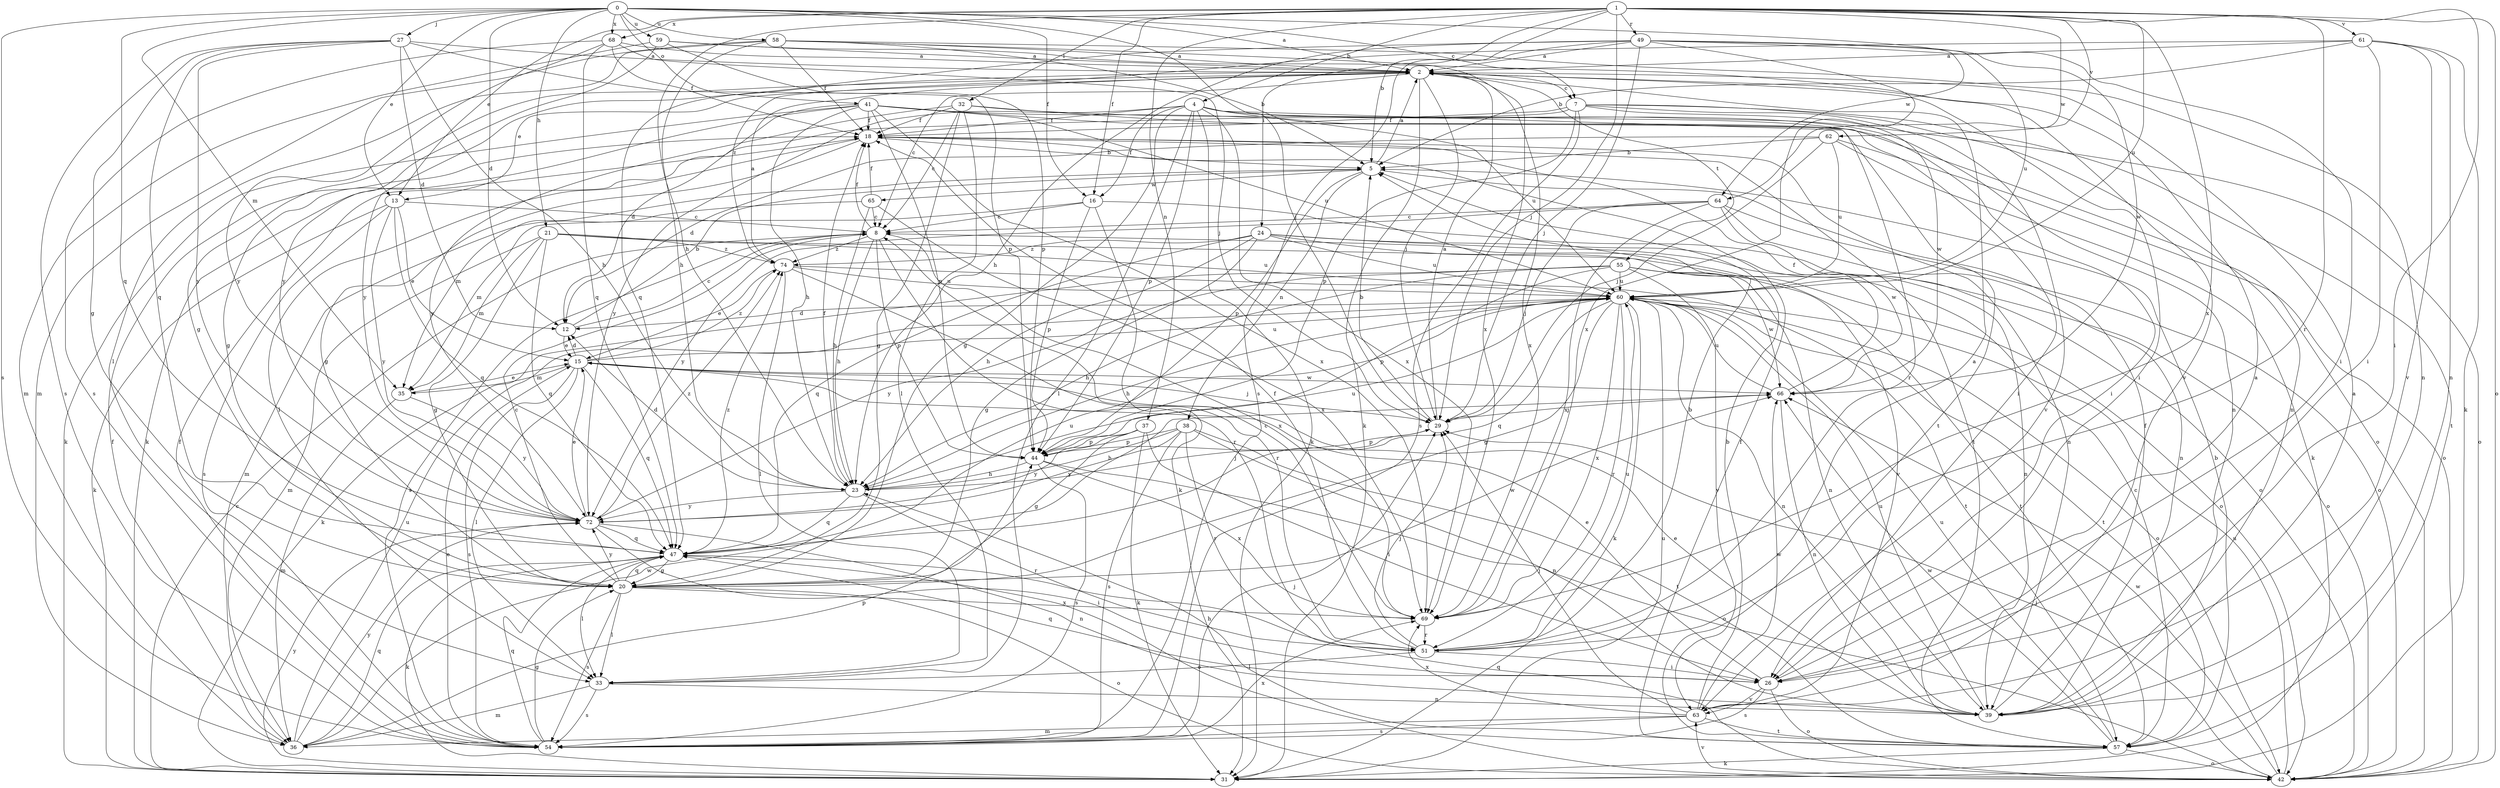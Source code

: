 strict digraph  {
0;
1;
2;
4;
5;
7;
8;
12;
13;
15;
16;
18;
20;
21;
23;
24;
26;
27;
29;
31;
32;
33;
35;
36;
37;
38;
39;
41;
42;
44;
47;
49;
51;
54;
55;
57;
58;
59;
60;
61;
62;
63;
64;
65;
66;
68;
69;
72;
74;
0 -> 2  [label=a];
0 -> 7  [label=c];
0 -> 12  [label=d];
0 -> 13  [label=e];
0 -> 16  [label=f];
0 -> 21  [label=h];
0 -> 27  [label=j];
0 -> 29  [label=j];
0 -> 35  [label=m];
0 -> 41  [label=o];
0 -> 47  [label=q];
0 -> 54  [label=s];
0 -> 58  [label=u];
0 -> 59  [label=u];
0 -> 64  [label=w];
0 -> 68  [label=x];
1 -> 4  [label=b];
1 -> 5  [label=b];
1 -> 13  [label=e];
1 -> 16  [label=f];
1 -> 23  [label=h];
1 -> 24  [label=i];
1 -> 26  [label=i];
1 -> 29  [label=j];
1 -> 32  [label=l];
1 -> 37  [label=n];
1 -> 42  [label=o];
1 -> 49  [label=r];
1 -> 51  [label=r];
1 -> 60  [label=u];
1 -> 61  [label=v];
1 -> 62  [label=v];
1 -> 64  [label=w];
1 -> 68  [label=x];
1 -> 69  [label=x];
2 -> 7  [label=c];
2 -> 8  [label=c];
2 -> 13  [label=e];
2 -> 20  [label=g];
2 -> 26  [label=i];
2 -> 29  [label=j];
2 -> 31  [label=k];
2 -> 55  [label=t];
2 -> 69  [label=x];
2 -> 72  [label=y];
4 -> 16  [label=f];
4 -> 18  [label=f];
4 -> 20  [label=g];
4 -> 26  [label=i];
4 -> 31  [label=k];
4 -> 33  [label=l];
4 -> 42  [label=o];
4 -> 44  [label=p];
4 -> 51  [label=r];
4 -> 60  [label=u];
4 -> 69  [label=x];
4 -> 72  [label=y];
5 -> 2  [label=a];
5 -> 35  [label=m];
5 -> 38  [label=n];
5 -> 39  [label=n];
5 -> 44  [label=p];
5 -> 65  [label=w];
7 -> 18  [label=f];
7 -> 31  [label=k];
7 -> 39  [label=n];
7 -> 44  [label=p];
7 -> 54  [label=s];
7 -> 57  [label=t];
7 -> 63  [label=v];
7 -> 66  [label=w];
8 -> 18  [label=f];
8 -> 23  [label=h];
8 -> 44  [label=p];
8 -> 51  [label=r];
8 -> 54  [label=s];
8 -> 69  [label=x];
8 -> 74  [label=z];
12 -> 5  [label=b];
12 -> 8  [label=c];
12 -> 15  [label=e];
13 -> 8  [label=c];
13 -> 15  [label=e];
13 -> 31  [label=k];
13 -> 47  [label=q];
13 -> 54  [label=s];
13 -> 72  [label=y];
15 -> 12  [label=d];
15 -> 29  [label=j];
15 -> 33  [label=l];
15 -> 35  [label=m];
15 -> 47  [label=q];
15 -> 54  [label=s];
15 -> 60  [label=u];
15 -> 66  [label=w];
15 -> 74  [label=z];
16 -> 8  [label=c];
16 -> 31  [label=k];
16 -> 35  [label=m];
16 -> 42  [label=o];
16 -> 44  [label=p];
18 -> 5  [label=b];
18 -> 20  [label=g];
18 -> 33  [label=l];
18 -> 57  [label=t];
20 -> 8  [label=c];
20 -> 33  [label=l];
20 -> 42  [label=o];
20 -> 47  [label=q];
20 -> 54  [label=s];
20 -> 66  [label=w];
20 -> 69  [label=x];
20 -> 72  [label=y];
21 -> 20  [label=g];
21 -> 35  [label=m];
21 -> 36  [label=m];
21 -> 42  [label=o];
21 -> 47  [label=q];
21 -> 60  [label=u];
21 -> 74  [label=z];
23 -> 12  [label=d];
23 -> 18  [label=f];
23 -> 29  [label=j];
23 -> 47  [label=q];
23 -> 51  [label=r];
23 -> 60  [label=u];
23 -> 72  [label=y];
24 -> 20  [label=g];
24 -> 23  [label=h];
24 -> 39  [label=n];
24 -> 42  [label=o];
24 -> 47  [label=q];
24 -> 60  [label=u];
24 -> 63  [label=v];
24 -> 74  [label=z];
26 -> 2  [label=a];
26 -> 15  [label=e];
26 -> 42  [label=o];
26 -> 47  [label=q];
26 -> 54  [label=s];
26 -> 63  [label=v];
27 -> 2  [label=a];
27 -> 12  [label=d];
27 -> 20  [label=g];
27 -> 23  [label=h];
27 -> 44  [label=p];
27 -> 47  [label=q];
27 -> 54  [label=s];
27 -> 72  [label=y];
29 -> 2  [label=a];
29 -> 5  [label=b];
29 -> 44  [label=p];
31 -> 8  [label=c];
31 -> 60  [label=u];
31 -> 72  [label=y];
32 -> 8  [label=c];
32 -> 18  [label=f];
32 -> 20  [label=g];
32 -> 26  [label=i];
32 -> 33  [label=l];
32 -> 39  [label=n];
32 -> 72  [label=y];
33 -> 36  [label=m];
33 -> 39  [label=n];
33 -> 54  [label=s];
35 -> 15  [label=e];
35 -> 36  [label=m];
35 -> 72  [label=y];
36 -> 18  [label=f];
36 -> 44  [label=p];
36 -> 47  [label=q];
36 -> 60  [label=u];
36 -> 66  [label=w];
36 -> 72  [label=y];
37 -> 20  [label=g];
37 -> 26  [label=i];
37 -> 31  [label=k];
37 -> 44  [label=p];
37 -> 72  [label=y];
38 -> 23  [label=h];
38 -> 39  [label=n];
38 -> 44  [label=p];
38 -> 51  [label=r];
38 -> 54  [label=s];
38 -> 57  [label=t];
38 -> 72  [label=y];
39 -> 2  [label=a];
39 -> 15  [label=e];
39 -> 18  [label=f];
39 -> 60  [label=u];
41 -> 12  [label=d];
41 -> 18  [label=f];
41 -> 20  [label=g];
41 -> 23  [label=h];
41 -> 31  [label=k];
41 -> 42  [label=o];
41 -> 44  [label=p];
41 -> 57  [label=t];
41 -> 60  [label=u];
41 -> 69  [label=x];
42 -> 29  [label=j];
42 -> 47  [label=q];
42 -> 60  [label=u];
42 -> 63  [label=v];
42 -> 66  [label=w];
44 -> 23  [label=h];
44 -> 42  [label=o];
44 -> 54  [label=s];
44 -> 69  [label=x];
47 -> 20  [label=g];
47 -> 31  [label=k];
47 -> 33  [label=l];
47 -> 42  [label=o];
47 -> 60  [label=u];
47 -> 74  [label=z];
49 -> 2  [label=a];
49 -> 23  [label=h];
49 -> 26  [label=i];
49 -> 29  [label=j];
49 -> 47  [label=q];
49 -> 54  [label=s];
49 -> 60  [label=u];
49 -> 66  [label=w];
49 -> 69  [label=x];
51 -> 2  [label=a];
51 -> 5  [label=b];
51 -> 18  [label=f];
51 -> 26  [label=i];
51 -> 29  [label=j];
51 -> 33  [label=l];
51 -> 60  [label=u];
54 -> 15  [label=e];
54 -> 18  [label=f];
54 -> 20  [label=g];
54 -> 29  [label=j];
54 -> 47  [label=q];
54 -> 69  [label=x];
55 -> 23  [label=h];
55 -> 31  [label=k];
55 -> 39  [label=n];
55 -> 44  [label=p];
55 -> 57  [label=t];
55 -> 60  [label=u];
55 -> 63  [label=v];
55 -> 66  [label=w];
55 -> 72  [label=y];
57 -> 5  [label=b];
57 -> 8  [label=c];
57 -> 18  [label=f];
57 -> 23  [label=h];
57 -> 31  [label=k];
57 -> 42  [label=o];
57 -> 60  [label=u];
57 -> 66  [label=w];
58 -> 2  [label=a];
58 -> 5  [label=b];
58 -> 18  [label=f];
58 -> 23  [label=h];
58 -> 33  [label=l];
58 -> 36  [label=m];
58 -> 39  [label=n];
58 -> 69  [label=x];
59 -> 2  [label=a];
59 -> 36  [label=m];
59 -> 44  [label=p];
59 -> 63  [label=v];
59 -> 72  [label=y];
60 -> 12  [label=d];
60 -> 20  [label=g];
60 -> 23  [label=h];
60 -> 31  [label=k];
60 -> 39  [label=n];
60 -> 42  [label=o];
60 -> 47  [label=q];
60 -> 51  [label=r];
60 -> 57  [label=t];
60 -> 69  [label=x];
61 -> 2  [label=a];
61 -> 5  [label=b];
61 -> 26  [label=i];
61 -> 31  [label=k];
61 -> 39  [label=n];
61 -> 63  [label=v];
61 -> 74  [label=z];
62 -> 5  [label=b];
62 -> 12  [label=d];
62 -> 29  [label=j];
62 -> 31  [label=k];
62 -> 42  [label=o];
62 -> 60  [label=u];
63 -> 5  [label=b];
63 -> 29  [label=j];
63 -> 36  [label=m];
63 -> 54  [label=s];
63 -> 57  [label=t];
63 -> 66  [label=w];
63 -> 69  [label=x];
64 -> 8  [label=c];
64 -> 29  [label=j];
64 -> 39  [label=n];
64 -> 42  [label=o];
64 -> 66  [label=w];
64 -> 69  [label=x];
64 -> 72  [label=y];
65 -> 8  [label=c];
65 -> 18  [label=f];
65 -> 23  [label=h];
65 -> 36  [label=m];
65 -> 69  [label=x];
66 -> 18  [label=f];
66 -> 29  [label=j];
66 -> 39  [label=n];
66 -> 60  [label=u];
68 -> 2  [label=a];
68 -> 18  [label=f];
68 -> 29  [label=j];
68 -> 47  [label=q];
68 -> 54  [label=s];
68 -> 72  [label=y];
69 -> 8  [label=c];
69 -> 51  [label=r];
72 -> 15  [label=e];
72 -> 26  [label=i];
72 -> 39  [label=n];
72 -> 47  [label=q];
72 -> 74  [label=z];
74 -> 2  [label=a];
74 -> 15  [label=e];
74 -> 33  [label=l];
74 -> 51  [label=r];
74 -> 57  [label=t];
74 -> 60  [label=u];
}
